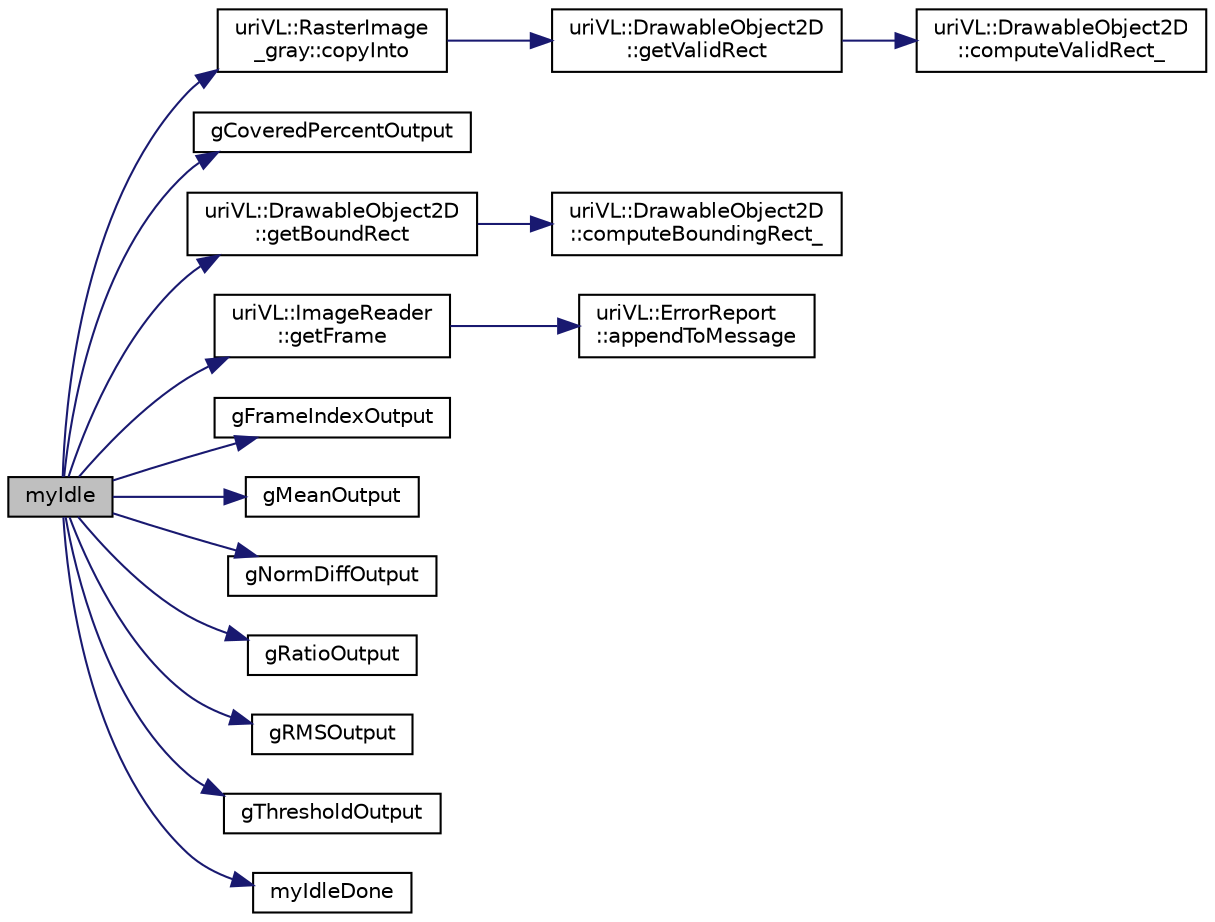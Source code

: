 digraph "myIdle"
{
  edge [fontname="Helvetica",fontsize="10",labelfontname="Helvetica",labelfontsize="10"];
  node [fontname="Helvetica",fontsize="10",shape=record];
  rankdir="LR";
  Node1 [label="myIdle",height=0.2,width=0.4,color="black", fillcolor="grey75", style="filled", fontcolor="black"];
  Node1 -> Node2 [color="midnightblue",fontsize="10",style="solid",fontname="Helvetica"];
  Node2 [label="uriVL::RasterImage\l_gray::copyInto",height=0.2,width=0.4,color="black", fillcolor="white", style="filled",URL="$classuriVL_1_1RasterImage__gray.html#a5e7d296218460c8a69185f670142149d",tooltip="Copies this image into the one received as parameter. "];
  Node2 -> Node3 [color="midnightblue",fontsize="10",style="solid",fontname="Helvetica"];
  Node3 [label="uriVL::DrawableObject2D\l::getValidRect",height=0.2,width=0.4,color="black", fillcolor="white", style="filled",URL="$classuriVL_1_1DrawableObject2D.html#ad654c2c5da02b3b20298c3eef4153874",tooltip="Returns the object&#39;s valid data rectangle. "];
  Node3 -> Node4 [color="midnightblue",fontsize="10",style="solid",fontname="Helvetica"];
  Node4 [label="uriVL::DrawableObject2D\l::computeValidRect_",height=0.2,width=0.4,color="black", fillcolor="white", style="filled",URL="$classuriVL_1_1DrawableObject2D.html#a9eb135fd212d80a8fbc3caa7e242d9dd",tooltip="Calculates the object&#39;s valid box. "];
  Node1 -> Node5 [color="midnightblue",fontsize="10",style="solid",fontname="Helvetica"];
  Node5 [label="gCoveredPercentOutput",height=0.2,width=0.4,color="black", fillcolor="white", style="filled",URL="$backgroundUpdate__main_8cpp.html#a2fb55d65a05b79b0d76f0fe4a9dcb996"];
  Node1 -> Node6 [color="midnightblue",fontsize="10",style="solid",fontname="Helvetica"];
  Node6 [label="uriVL::DrawableObject2D\l::getBoundRect",height=0.2,width=0.4,color="black", fillcolor="white", style="filled",URL="$classuriVL_1_1DrawableObject2D.html#a1d910add62acd9ad51986f3502a721de",tooltip="Returns the object&#39;s bounding rectangle. "];
  Node6 -> Node7 [color="midnightblue",fontsize="10",style="solid",fontname="Helvetica"];
  Node7 [label="uriVL::DrawableObject2D\l::computeBoundingRect_",height=0.2,width=0.4,color="black", fillcolor="white", style="filled",URL="$classuriVL_1_1DrawableObject2D.html#a569f0abdc2b5f708543cee537b9809ff",tooltip="Calculates the object&#39;s bounding rect. "];
  Node1 -> Node8 [color="midnightblue",fontsize="10",style="solid",fontname="Helvetica"];
  Node8 [label="uriVL::ImageReader\l::getFrame",height=0.2,width=0.4,color="black", fillcolor="white", style="filled",URL="$classuriVL_1_1ImageReader.html#a1b063b6fc4451a0c59547f387085c0e1",tooltip="Get an image frame from the preselected source. "];
  Node8 -> Node9 [color="midnightblue",fontsize="10",style="solid",fontname="Helvetica"];
  Node9 [label="uriVL::ErrorReport\l::appendToMessage",height=0.2,width=0.4,color="black", fillcolor="white", style="filled",URL="$classuriVL_1_1ErrorReport.html#a65100d12091947d1df26c38f48058569",tooltip="Appends a string to the error message. "];
  Node1 -> Node10 [color="midnightblue",fontsize="10",style="solid",fontname="Helvetica"];
  Node10 [label="gFrameIndexOutput",height=0.2,width=0.4,color="black", fillcolor="white", style="filled",URL="$backgroundUpdate__main_8cpp.html#abf20aac5f25d60cd9e764b0c7601b645"];
  Node1 -> Node11 [color="midnightblue",fontsize="10",style="solid",fontname="Helvetica"];
  Node11 [label="gMeanOutput",height=0.2,width=0.4,color="black", fillcolor="white", style="filled",URL="$backgroundUpdate__main_8cpp.html#ac8071f30d156fbb01052a4cb832907d1"];
  Node1 -> Node12 [color="midnightblue",fontsize="10",style="solid",fontname="Helvetica"];
  Node12 [label="gNormDiffOutput",height=0.2,width=0.4,color="black", fillcolor="white", style="filled",URL="$backgroundUpdate__main_8cpp.html#a6d8affb17a228640c29126ffafc1f9cc"];
  Node1 -> Node13 [color="midnightblue",fontsize="10",style="solid",fontname="Helvetica"];
  Node13 [label="gRatioOutput",height=0.2,width=0.4,color="black", fillcolor="white", style="filled",URL="$backgroundUpdate__main_8cpp.html#a9051aa51fcd5ea1256aff23276aedf7a"];
  Node1 -> Node14 [color="midnightblue",fontsize="10",style="solid",fontname="Helvetica"];
  Node14 [label="gRMSOutput",height=0.2,width=0.4,color="black", fillcolor="white", style="filled",URL="$backgroundUpdate__main_8cpp.html#a640c58c2f8953402247a0c92b635b835"];
  Node1 -> Node15 [color="midnightblue",fontsize="10",style="solid",fontname="Helvetica"];
  Node15 [label="gThresholdOutput",height=0.2,width=0.4,color="black", fillcolor="white", style="filled",URL="$backgroundUpdate__main_8cpp.html#a32f103a8b761f175d48509243c7519a9"];
  Node1 -> Node16 [color="midnightblue",fontsize="10",style="solid",fontname="Helvetica"];
  Node16 [label="myIdleDone",height=0.2,width=0.4,color="black", fillcolor="white", style="filled",URL="$backgroundUpdate__main_8cpp.html#aecb76b76a1aa99390ebe7615612927dd"];
}

